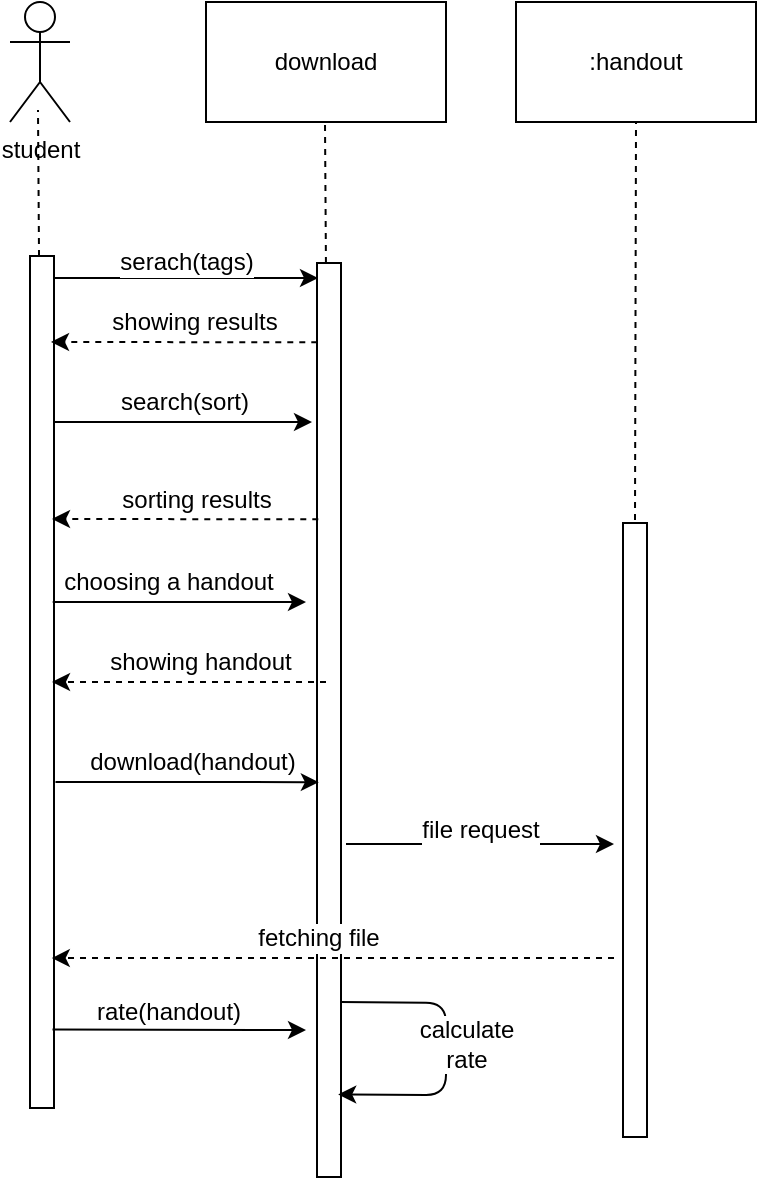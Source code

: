 <mxfile version="10.6.7" type="github"><diagram id="zy51DOhoGg3p3s01eBVF" name="Page-1"><mxGraphModel dx="836" dy="438" grid="1" gridSize="10" guides="1" tooltips="1" connect="1" arrows="1" fold="1" page="1" pageScale="1" pageWidth="850" pageHeight="1100" math="0" shadow="0"><root><mxCell id="0"/><mxCell id="1" parent="0"/><mxCell id="BKPPFvAMnCyCxgTnn28m-1" value="download" style="rounded=0;whiteSpace=wrap;html=1;" parent="1" vertex="1"><mxGeometry x="350" y="240" width="120" height="60" as="geometry"/></mxCell><mxCell id="BKPPFvAMnCyCxgTnn28m-2" value="student" style="shape=umlActor;verticalLabelPosition=bottom;labelBackgroundColor=#ffffff;verticalAlign=top;html=1;outlineConnect=0;" parent="1" vertex="1"><mxGeometry x="252" y="240" width="30" height="60" as="geometry"/></mxCell><mxCell id="BKPPFvAMnCyCxgTnn28m-3" value="" style="endArrow=none;dashed=1;html=1;" parent="1" source="BKPPFvAMnCyCxgTnn28m-9" edge="1"><mxGeometry width="50" height="50" relative="1" as="geometry"><mxPoint x="266" y="770" as="sourcePoint"/><mxPoint x="266" y="294" as="targetPoint"/></mxGeometry></mxCell><mxCell id="BKPPFvAMnCyCxgTnn28m-4" value="" style="endArrow=none;dashed=1;html=1;" parent="1" source="BKPPFvAMnCyCxgTnn28m-11" edge="1"><mxGeometry width="50" height="50" relative="1" as="geometry"><mxPoint x="410" y="770" as="sourcePoint"/><mxPoint x="409.5" y="300" as="targetPoint"/></mxGeometry></mxCell><mxCell id="BKPPFvAMnCyCxgTnn28m-6" value="" style="endArrow=classic;html=1;" parent="1" edge="1"><mxGeometry width="50" height="50" relative="1" as="geometry"><mxPoint x="267" y="378.0" as="sourcePoint"/><mxPoint x="406" y="378.0" as="targetPoint"/></mxGeometry></mxCell><mxCell id="BKPPFvAMnCyCxgTnn28m-7" value="serach(tags)" style="text;html=1;resizable=0;points=[];align=center;verticalAlign=middle;labelBackgroundColor=#ffffff;" parent="BKPPFvAMnCyCxgTnn28m-6" vertex="1" connectable="0"><mxGeometry x="-0.118" y="5" relative="1" as="geometry"><mxPoint x="11.5" y="-3" as="offset"/></mxGeometry></mxCell><mxCell id="BKPPFvAMnCyCxgTnn28m-9" value="" style="rounded=0;whiteSpace=wrap;html=1;rotation=-90;" parent="1" vertex="1"><mxGeometry x="55" y="574" width="426" height="12" as="geometry"/></mxCell><mxCell id="BKPPFvAMnCyCxgTnn28m-10" value="" style="rounded=0;whiteSpace=wrap;html=1;rotation=-90;" parent="1" vertex="1"><mxGeometry x="411" y="648" width="307" height="12" as="geometry"/></mxCell><mxCell id="BKPPFvAMnCyCxgTnn28m-11" value="" style="rounded=0;whiteSpace=wrap;html=1;rotation=-90;" parent="1" vertex="1"><mxGeometry x="183" y="593" width="457" height="12" as="geometry"/></mxCell><mxCell id="BKPPFvAMnCyCxgTnn28m-12" value=":handout" style="rounded=0;whiteSpace=wrap;html=1;" parent="1" vertex="1"><mxGeometry x="505" y="240" width="120" height="60" as="geometry"/></mxCell><mxCell id="BKPPFvAMnCyCxgTnn28m-13" value="" style="endArrow=classic;html=1;" parent="1" edge="1"><mxGeometry width="50" height="50" relative="1" as="geometry"><mxPoint x="274" y="450" as="sourcePoint"/><mxPoint x="403" y="450" as="targetPoint"/></mxGeometry></mxCell><mxCell id="BKPPFvAMnCyCxgTnn28m-14" value="search(sort)" style="text;html=1;resizable=0;points=[];align=center;verticalAlign=middle;labelBackgroundColor=#ffffff;" parent="BKPPFvAMnCyCxgTnn28m-13" vertex="1" connectable="0"><mxGeometry x="-0.118" y="5" relative="1" as="geometry"><mxPoint x="8" y="-5" as="offset"/></mxGeometry></mxCell><mxCell id="BKPPFvAMnCyCxgTnn28m-15" value="" style="endArrow=classic;html=1;exitX=0.832;exitY=-0.083;exitDx=0;exitDy=0;exitPerimeter=0;dashed=1;" parent="1" edge="1"><mxGeometry width="50" height="50" relative="1" as="geometry"><mxPoint x="406.143" y="498.643" as="sourcePoint"/><mxPoint x="273" y="498.5" as="targetPoint"/></mxGeometry></mxCell><mxCell id="BKPPFvAMnCyCxgTnn28m-16" value="sorting results" style="text;html=1;resizable=0;points=[];align=center;verticalAlign=middle;labelBackgroundColor=#ffffff;" parent="BKPPFvAMnCyCxgTnn28m-15" vertex="1" connectable="0"><mxGeometry x="-0.118" y="5" relative="1" as="geometry"><mxPoint x="-3" y="-15" as="offset"/></mxGeometry></mxCell><mxCell id="BKPPFvAMnCyCxgTnn28m-17" value="" style="endArrow=classic;html=1;exitX=0.832;exitY=-0.083;exitDx=0;exitDy=0;exitPerimeter=0;dashed=1;" parent="1" edge="1"><mxGeometry width="50" height="50" relative="1" as="geometry"><mxPoint x="405.643" y="410.143" as="sourcePoint"/><mxPoint x="272.5" y="410" as="targetPoint"/></mxGeometry></mxCell><mxCell id="BKPPFvAMnCyCxgTnn28m-18" value="showing results" style="text;html=1;resizable=0;points=[];align=center;verticalAlign=middle;labelBackgroundColor=#ffffff;" parent="BKPPFvAMnCyCxgTnn28m-17" vertex="1" connectable="0"><mxGeometry x="-0.118" y="5" relative="1" as="geometry"><mxPoint x="-3" y="-15" as="offset"/></mxGeometry></mxCell><mxCell id="BKPPFvAMnCyCxgTnn28m-19" value="" style="endArrow=classic;html=1;exitX=0.7;exitY=1.003;exitDx=0;exitDy=0;exitPerimeter=0;" parent="1" edge="1"><mxGeometry width="50" height="50" relative="1" as="geometry"><mxPoint x="273.362" y="539.948" as="sourcePoint"/><mxPoint x="400" y="540" as="targetPoint"/></mxGeometry></mxCell><mxCell id="BKPPFvAMnCyCxgTnn28m-20" value="choosing a handout" style="text;html=1;resizable=0;points=[];align=center;verticalAlign=middle;labelBackgroundColor=#ffffff;" parent="BKPPFvAMnCyCxgTnn28m-19" vertex="1" connectable="0"><mxGeometry x="-0.118" y="5" relative="1" as="geometry"><mxPoint x="1" y="-5" as="offset"/></mxGeometry></mxCell><mxCell id="BKPPFvAMnCyCxgTnn28m-21" value="" style="endArrow=none;dashed=1;html=1;entryX=0.5;entryY=1;entryDx=0;entryDy=0;" parent="1" target="BKPPFvAMnCyCxgTnn28m-12" edge="1"><mxGeometry width="50" height="50" relative="1" as="geometry"><mxPoint x="564.5" y="499" as="sourcePoint"/><mxPoint x="564.5" y="333" as="targetPoint"/></mxGeometry></mxCell><mxCell id="BKPPFvAMnCyCxgTnn28m-22" value="" style="endArrow=classic;html=1;dashed=1;" parent="1" edge="1"><mxGeometry width="50" height="50" relative="1" as="geometry"><mxPoint x="410" y="580" as="sourcePoint"/><mxPoint x="273" y="580" as="targetPoint"/></mxGeometry></mxCell><mxCell id="BKPPFvAMnCyCxgTnn28m-23" value="showing handout" style="text;html=1;resizable=0;points=[];align=center;verticalAlign=middle;labelBackgroundColor=#ffffff;" parent="BKPPFvAMnCyCxgTnn28m-22" vertex="1" connectable="0"><mxGeometry x="-0.118" y="5" relative="1" as="geometry"><mxPoint x="-3" y="-15" as="offset"/></mxGeometry></mxCell><mxCell id="BKPPFvAMnCyCxgTnn28m-24" value="" style="endArrow=classic;html=1;exitX=0.353;exitY=0.952;exitDx=0;exitDy=0;exitPerimeter=0;entryX=0.432;entryY=0.077;entryDx=0;entryDy=0;entryPerimeter=0;" parent="1" edge="1" target="BKPPFvAMnCyCxgTnn28m-11"><mxGeometry width="50" height="50" relative="1" as="geometry"><mxPoint x="274.738" y="629.976" as="sourcePoint"/><mxPoint x="400" y="631" as="targetPoint"/></mxGeometry></mxCell><mxCell id="BKPPFvAMnCyCxgTnn28m-25" value="download(handout)" style="text;html=1;resizable=0;points=[];align=center;verticalAlign=middle;labelBackgroundColor=#ffffff;" parent="BKPPFvAMnCyCxgTnn28m-24" vertex="1" connectable="0"><mxGeometry x="-0.118" y="5" relative="1" as="geometry"><mxPoint x="10" y="-5.5" as="offset"/></mxGeometry></mxCell><mxCell id="BKPPFvAMnCyCxgTnn28m-26" value="" style="endArrow=classic;html=1;" parent="1" edge="1"><mxGeometry width="50" height="50" relative="1" as="geometry"><mxPoint x="420" y="661" as="sourcePoint"/><mxPoint x="554" y="661" as="targetPoint"/><Array as="points"/></mxGeometry></mxCell><mxCell id="BKPPFvAMnCyCxgTnn28m-27" value="file request" style="text;html=1;resizable=0;points=[];align=center;verticalAlign=middle;labelBackgroundColor=#ffffff;" parent="BKPPFvAMnCyCxgTnn28m-26" vertex="1" connectable="0"><mxGeometry x="-0.118" y="5" relative="1" as="geometry"><mxPoint x="8" y="-2.5" as="offset"/></mxGeometry></mxCell><mxCell id="BKPPFvAMnCyCxgTnn28m-28" value="" style="endArrow=classic;html=1;entryX=0.176;entryY=0.907;entryDx=0;entryDy=0;entryPerimeter=0;dashed=1;" parent="1" target="BKPPFvAMnCyCxgTnn28m-9" edge="1"><mxGeometry width="50" height="50" relative="1" as="geometry"><mxPoint x="554" y="718" as="sourcePoint"/><mxPoint x="440" y="730" as="targetPoint"/></mxGeometry></mxCell><mxCell id="BKPPFvAMnCyCxgTnn28m-29" value="fetching file " style="text;html=1;resizable=0;points=[];align=center;verticalAlign=middle;labelBackgroundColor=#ffffff;" parent="BKPPFvAMnCyCxgTnn28m-28" vertex="1" connectable="0"><mxGeometry x="-0.118" y="5" relative="1" as="geometry"><mxPoint x="-24" y="-15" as="offset"/></mxGeometry></mxCell><mxCell id="BKPPFvAMnCyCxgTnn28m-31" value="" style="endArrow=classic;html=1;exitX=0.092;exitY=0.937;exitDx=0;exitDy=0;exitPerimeter=0;" parent="1" source="BKPPFvAMnCyCxgTnn28m-9" edge="1"><mxGeometry width="50" height="50" relative="1" as="geometry"><mxPoint x="281" y="720" as="sourcePoint"/><mxPoint x="400" y="754" as="targetPoint"/></mxGeometry></mxCell><mxCell id="BKPPFvAMnCyCxgTnn28m-32" value="rate(handout)" style="text;html=1;resizable=0;points=[];align=center;verticalAlign=middle;labelBackgroundColor=#ffffff;" parent="BKPPFvAMnCyCxgTnn28m-31" vertex="1" connectable="0"><mxGeometry x="-0.118" y="5" relative="1" as="geometry"><mxPoint x="1" y="-4" as="offset"/></mxGeometry></mxCell><mxCell id="BKPPFvAMnCyCxgTnn28m-33" value="" style="endArrow=classic;html=1;entryX=0.044;entryY=0.958;entryDx=0;entryDy=0;entryPerimeter=0;exitX=0.153;exitY=1.03;exitDx=0;exitDy=0;exitPerimeter=0;" parent="1" edge="1"><mxGeometry width="50" height="50" relative="1" as="geometry"><mxPoint x="417.048" y="740.024" as="sourcePoint"/><mxPoint x="416.095" y="786.214" as="targetPoint"/><Array as="points"><mxPoint x="470" y="740.5"/><mxPoint x="470" y="786.5"/></Array></mxGeometry></mxCell><mxCell id="BKPPFvAMnCyCxgTnn28m-34" value="calculate &lt;br&gt;rate" style="text;html=1;resizable=0;points=[];align=center;verticalAlign=middle;labelBackgroundColor=#ffffff;" parent="BKPPFvAMnCyCxgTnn28m-33" vertex="1" connectable="0"><mxGeometry x="-0.118" y="5" relative="1" as="geometry"><mxPoint x="5" y="5.5" as="offset"/></mxGeometry></mxCell></root></mxGraphModel></diagram></mxfile>